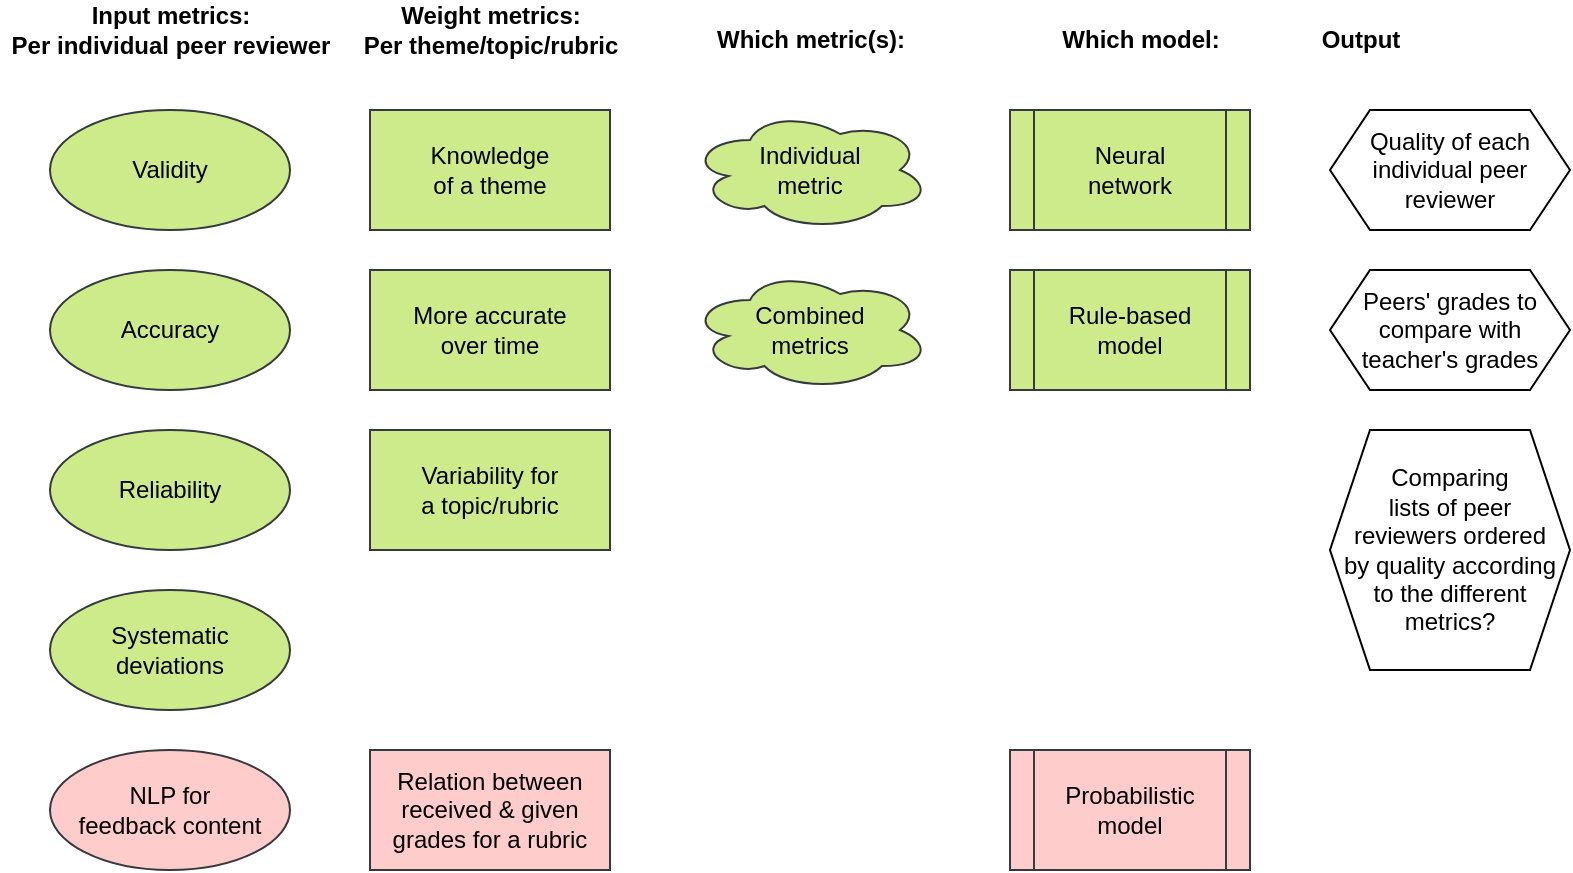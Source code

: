 <mxfile version="15.5.9" type="device"><diagram id="ZfjsKLNoDo1zEPuS__f1" name="Page-1"><mxGraphModel dx="426" dy="764" grid="1" gridSize="10" guides="1" tooltips="1" connect="1" arrows="1" fold="1" page="1" pageScale="1" pageWidth="850" pageHeight="1100" math="0" shadow="0"><root><mxCell id="0"/><mxCell id="1" parent="0"/><mxCell id="-txXd7x5mHYaOtxD37_m-1" value="Knowledge &lt;br&gt;of a theme" style="rounded=0;whiteSpace=wrap;html=1;fillColor=#cdeb8b;strokeColor=#36393d;" parent="1" vertex="1"><mxGeometry x="200" y="80" width="120" height="60" as="geometry"/></mxCell><mxCell id="-txXd7x5mHYaOtxD37_m-2" value="More accurate &lt;br&gt;over time" style="rounded=0;whiteSpace=wrap;html=1;fillColor=#cdeb8b;strokeColor=#36393d;" parent="1" vertex="1"><mxGeometry x="200" y="160" width="120" height="60" as="geometry"/></mxCell><mxCell id="-txXd7x5mHYaOtxD37_m-3" value="Variability for &lt;br&gt;a topic/rubric" style="rounded=0;whiteSpace=wrap;html=1;fillColor=#cdeb8b;strokeColor=#36393d;" parent="1" vertex="1"><mxGeometry x="200" y="240" width="120" height="60" as="geometry"/></mxCell><mxCell id="-txXd7x5mHYaOtxD37_m-4" value="Systematic &lt;br&gt;deviations" style="ellipse;whiteSpace=wrap;html=1;fillColor=#cdeb8b;strokeColor=#36393d;" parent="1" vertex="1"><mxGeometry x="40" y="320" width="120" height="60" as="geometry"/></mxCell><mxCell id="-txXd7x5mHYaOtxD37_m-5" value="Reliability" style="ellipse;whiteSpace=wrap;html=1;fillColor=#cdeb8b;strokeColor=#36393d;" parent="1" vertex="1"><mxGeometry x="40" y="240" width="120" height="60" as="geometry"/></mxCell><mxCell id="-txXd7x5mHYaOtxD37_m-6" value="Accuracy" style="ellipse;whiteSpace=wrap;html=1;fillColor=#cdeb8b;strokeColor=#36393d;" parent="1" vertex="1"><mxGeometry x="40" y="160" width="120" height="60" as="geometry"/></mxCell><mxCell id="-txXd7x5mHYaOtxD37_m-7" value="Validity" style="ellipse;whiteSpace=wrap;html=1;fillColor=#cdeb8b;strokeColor=#36393d;" parent="1" vertex="1"><mxGeometry x="40" y="80" width="120" height="60" as="geometry"/></mxCell><mxCell id="-txXd7x5mHYaOtxD37_m-8" value="&lt;b&gt;Input metrics: &lt;br&gt;Per individual peer reviewer&lt;br&gt;&lt;/b&gt;" style="text;html=1;align=center;verticalAlign=middle;resizable=0;points=[];autosize=1;strokeColor=none;fillColor=none;" parent="1" vertex="1"><mxGeometry x="15" y="25" width="170" height="30" as="geometry"/></mxCell><mxCell id="-txXd7x5mHYaOtxD37_m-9" value="&lt;b&gt;Weight metrics: &lt;br&gt;Per theme/topic/rubric&lt;br&gt;&lt;/b&gt;" style="text;html=1;align=center;verticalAlign=middle;resizable=0;points=[];autosize=1;strokeColor=none;fillColor=none;" parent="1" vertex="1"><mxGeometry x="190" y="25" width="140" height="30" as="geometry"/></mxCell><mxCell id="-txXd7x5mHYaOtxD37_m-10" value="Individual &lt;br&gt;metric" style="ellipse;shape=cloud;whiteSpace=wrap;html=1;fillColor=#cdeb8b;strokeColor=#36393d;" parent="1" vertex="1"><mxGeometry x="360" y="80" width="120" height="60" as="geometry"/></mxCell><mxCell id="-txXd7x5mHYaOtxD37_m-11" value="Combined &lt;br&gt;metrics" style="ellipse;shape=cloud;whiteSpace=wrap;html=1;fillColor=#cdeb8b;strokeColor=#36393d;" parent="1" vertex="1"><mxGeometry x="360" y="160" width="120" height="60" as="geometry"/></mxCell><mxCell id="-txXd7x5mHYaOtxD37_m-12" value="NLP for &lt;br&gt;feedback content" style="ellipse;whiteSpace=wrap;html=1;fillColor=#ffcccc;strokeColor=#36393d;" parent="1" vertex="1"><mxGeometry x="40" y="400" width="120" height="60" as="geometry"/></mxCell><mxCell id="-txXd7x5mHYaOtxD37_m-14" value="Relation between received &amp;amp; given grades for a rubric" style="rounded=0;whiteSpace=wrap;html=1;fillColor=#ffcccc;strokeColor=#36393d;" parent="1" vertex="1"><mxGeometry x="200" y="400" width="120" height="60" as="geometry"/></mxCell><mxCell id="-txXd7x5mHYaOtxD37_m-15" value="&lt;b&gt;Which metric(s): &lt;br&gt;&lt;/b&gt;" style="text;html=1;align=center;verticalAlign=middle;resizable=0;points=[];autosize=1;strokeColor=none;fillColor=none;" parent="1" vertex="1"><mxGeometry x="365" y="35" width="110" height="20" as="geometry"/></mxCell><mxCell id="-txXd7x5mHYaOtxD37_m-17" value="&lt;b&gt;Output&lt;/b&gt;" style="text;html=1;align=center;verticalAlign=middle;resizable=0;points=[];autosize=1;strokeColor=none;fillColor=none;" parent="1" vertex="1"><mxGeometry x="670" y="35" width="50" height="20" as="geometry"/></mxCell><mxCell id="-txXd7x5mHYaOtxD37_m-18" value="&lt;b&gt;Which model: &lt;br&gt;&lt;/b&gt;" style="text;html=1;align=center;verticalAlign=middle;resizable=0;points=[];autosize=1;strokeColor=none;fillColor=none;" parent="1" vertex="1"><mxGeometry x="540" y="35" width="90" height="20" as="geometry"/></mxCell><mxCell id="-txXd7x5mHYaOtxD37_m-20" value="Neural &lt;br&gt;network" style="shape=process;whiteSpace=wrap;html=1;backgroundOutline=1;fillColor=#cdeb8b;strokeColor=#36393d;" parent="1" vertex="1"><mxGeometry x="520" y="80" width="120" height="60" as="geometry"/></mxCell><mxCell id="-txXd7x5mHYaOtxD37_m-21" value="Rule-based model" style="shape=process;whiteSpace=wrap;html=1;backgroundOutline=1;fillColor=#cdeb8b;strokeColor=#36393d;" parent="1" vertex="1"><mxGeometry x="520" y="160" width="120" height="60" as="geometry"/></mxCell><mxCell id="-txXd7x5mHYaOtxD37_m-22" value="Probabilistic&lt;br&gt;model" style="shape=process;whiteSpace=wrap;html=1;backgroundOutline=1;fillColor=#ffcccc;strokeColor=#36393d;" parent="1" vertex="1"><mxGeometry x="520" y="400" width="120" height="60" as="geometry"/></mxCell><mxCell id="-txXd7x5mHYaOtxD37_m-23" value="Quality of each&lt;br&gt;individual peer reviewer" style="shape=hexagon;perimeter=hexagonPerimeter2;whiteSpace=wrap;html=1;fixedSize=1;size=20;" parent="1" vertex="1"><mxGeometry x="680" y="80" width="120" height="60" as="geometry"/></mxCell><mxCell id="-txXd7x5mHYaOtxD37_m-25" value="Peers' grades to compare with teacher's grades" style="shape=hexagon;perimeter=hexagonPerimeter2;whiteSpace=wrap;html=1;fixedSize=1;size=20;" parent="1" vertex="1"><mxGeometry x="680" y="160" width="120" height="60" as="geometry"/></mxCell><mxCell id="plEMNcafPCwG0bJl0FKy-1" value="Comparing &lt;br&gt;lists of peer &lt;br&gt;reviewers ordered &lt;br&gt;by quality according &lt;br&gt;to the different metrics? " style="shape=hexagon;perimeter=hexagonPerimeter2;whiteSpace=wrap;html=1;fixedSize=1;size=20;" vertex="1" parent="1"><mxGeometry x="680" y="240" width="120" height="120" as="geometry"/></mxCell></root></mxGraphModel></diagram></mxfile>